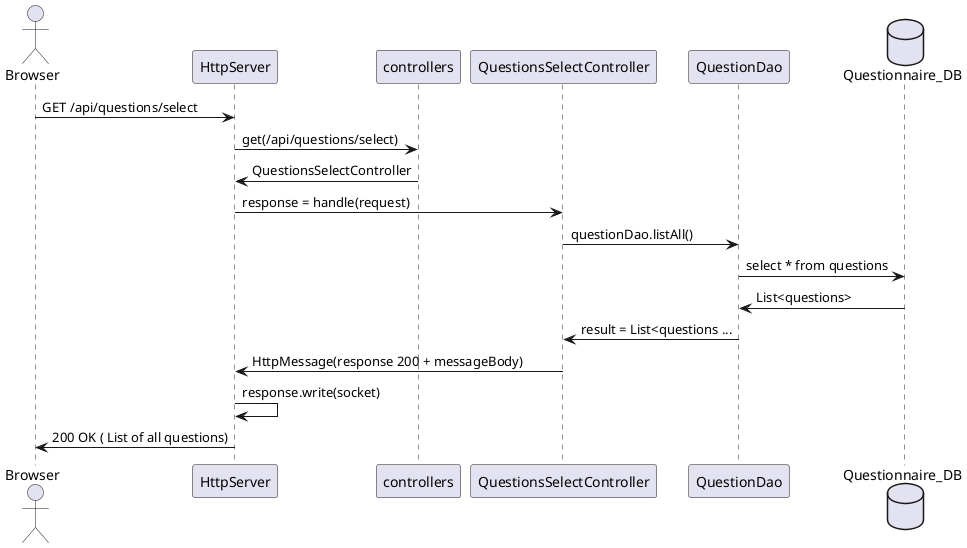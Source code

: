@startuml

actor Browser
participant HttpServer
participant controllers
participant QuestionsSelectController
participant QuestionDao
database Questionnaire_DB

Browser -> HttpServer: GET /api/questions/select
HttpServer -> controllers: get(/api/questions/select)
HttpServer <- controllers: QuestionsSelectController
HttpServer -> QuestionsSelectController: response = handle(request)
QuestionsSelectController -> QuestionDao : questionDao.listAll()
QuestionDao -> Questionnaire_DB : select * from questions
QuestionDao <- Questionnaire_DB : List<questions>
QuestionDao -> QuestionsSelectController : result = List<questions ...
HttpServer <- QuestionsSelectController : HttpMessage(response 200 + messageBody)
HttpServer -> HttpServer: response.write(socket)
Browser    <- HttpServer : 200 OK ( List of all questions)


@enduml